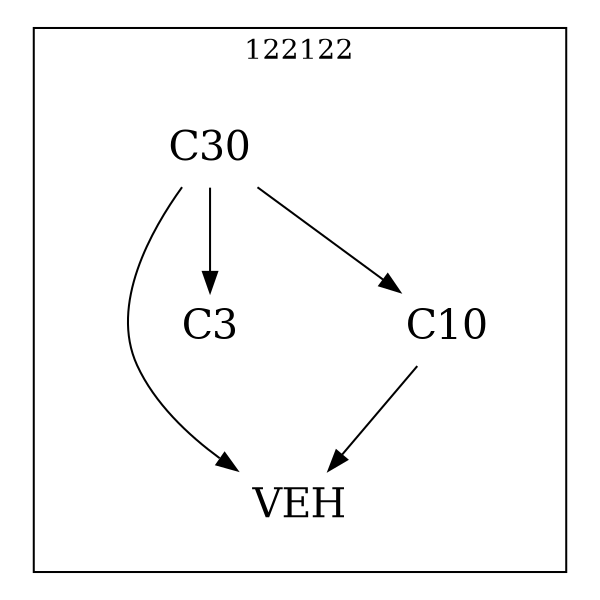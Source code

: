 strict digraph DAGS {
	size = "4,4!" ; ratio ="fill"; subgraph cluster_0{
			labeldoc = "t";
			label = "122122";node	[label= VEH, shape = plaintext, fontsize=20] VEH;node	[label= C3, shape = plaintext, fontsize=20] C3;node	[label= C10, shape = plaintext, fontsize=20] C10;node	[label= C30, shape = plaintext, fontsize=20] C30;
C10->VEH;
C30->VEH;
C30->C3;
C30->C10;
	}}